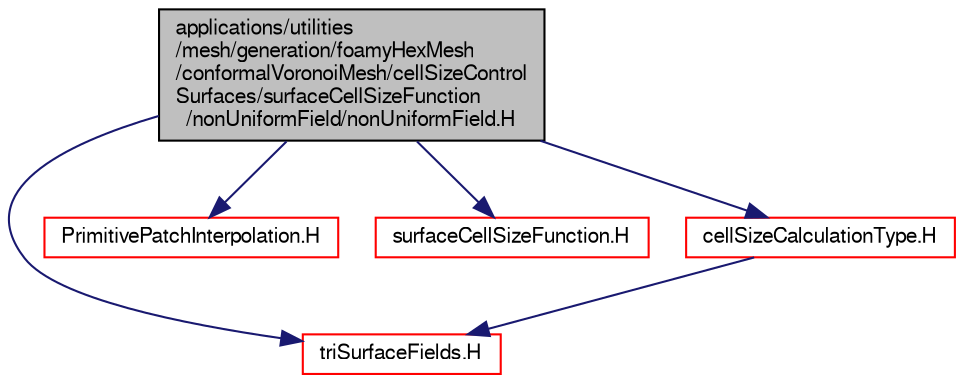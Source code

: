 digraph "applications/utilities/mesh/generation/foamyHexMesh/conformalVoronoiMesh/cellSizeControlSurfaces/surfaceCellSizeFunction/nonUniformField/nonUniformField.H"
{
  bgcolor="transparent";
  edge [fontname="FreeSans",fontsize="10",labelfontname="FreeSans",labelfontsize="10"];
  node [fontname="FreeSans",fontsize="10",shape=record];
  Node0 [label="applications/utilities\l/mesh/generation/foamyHexMesh\l/conformalVoronoiMesh/cellSizeControl\lSurfaces/surfaceCellSizeFunction\l/nonUniformField/nonUniformField.H",height=0.2,width=0.4,color="black", fillcolor="grey75", style="filled", fontcolor="black"];
  Node0 -> Node1 [color="midnightblue",fontsize="10",style="solid",fontname="FreeSans"];
  Node1 [label="triSurfaceFields.H",height=0.2,width=0.4,color="red",URL="$a17033.html",tooltip="Fields for triSurface. "];
  Node0 -> Node203 [color="midnightblue",fontsize="10",style="solid",fontname="FreeSans"];
  Node203 [label="PrimitivePatchInterpolation.H",height=0.2,width=0.4,color="red",URL="$a10496.html"];
  Node0 -> Node204 [color="midnightblue",fontsize="10",style="solid",fontname="FreeSans"];
  Node204 [label="surfaceCellSizeFunction.H",height=0.2,width=0.4,color="red",URL="$a18161.html"];
  Node0 -> Node222 [color="midnightblue",fontsize="10",style="solid",fontname="FreeSans"];
  Node222 [label="cellSizeCalculationType.H",height=0.2,width=0.4,color="red",URL="$a18143.html"];
  Node222 -> Node1 [color="midnightblue",fontsize="10",style="solid",fontname="FreeSans"];
}
